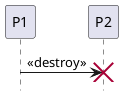 @startuml
hide footbox
skinparam backgroundcolor transparent
P1 -> P2 : <<destroy>>
destroy P2
@enduml